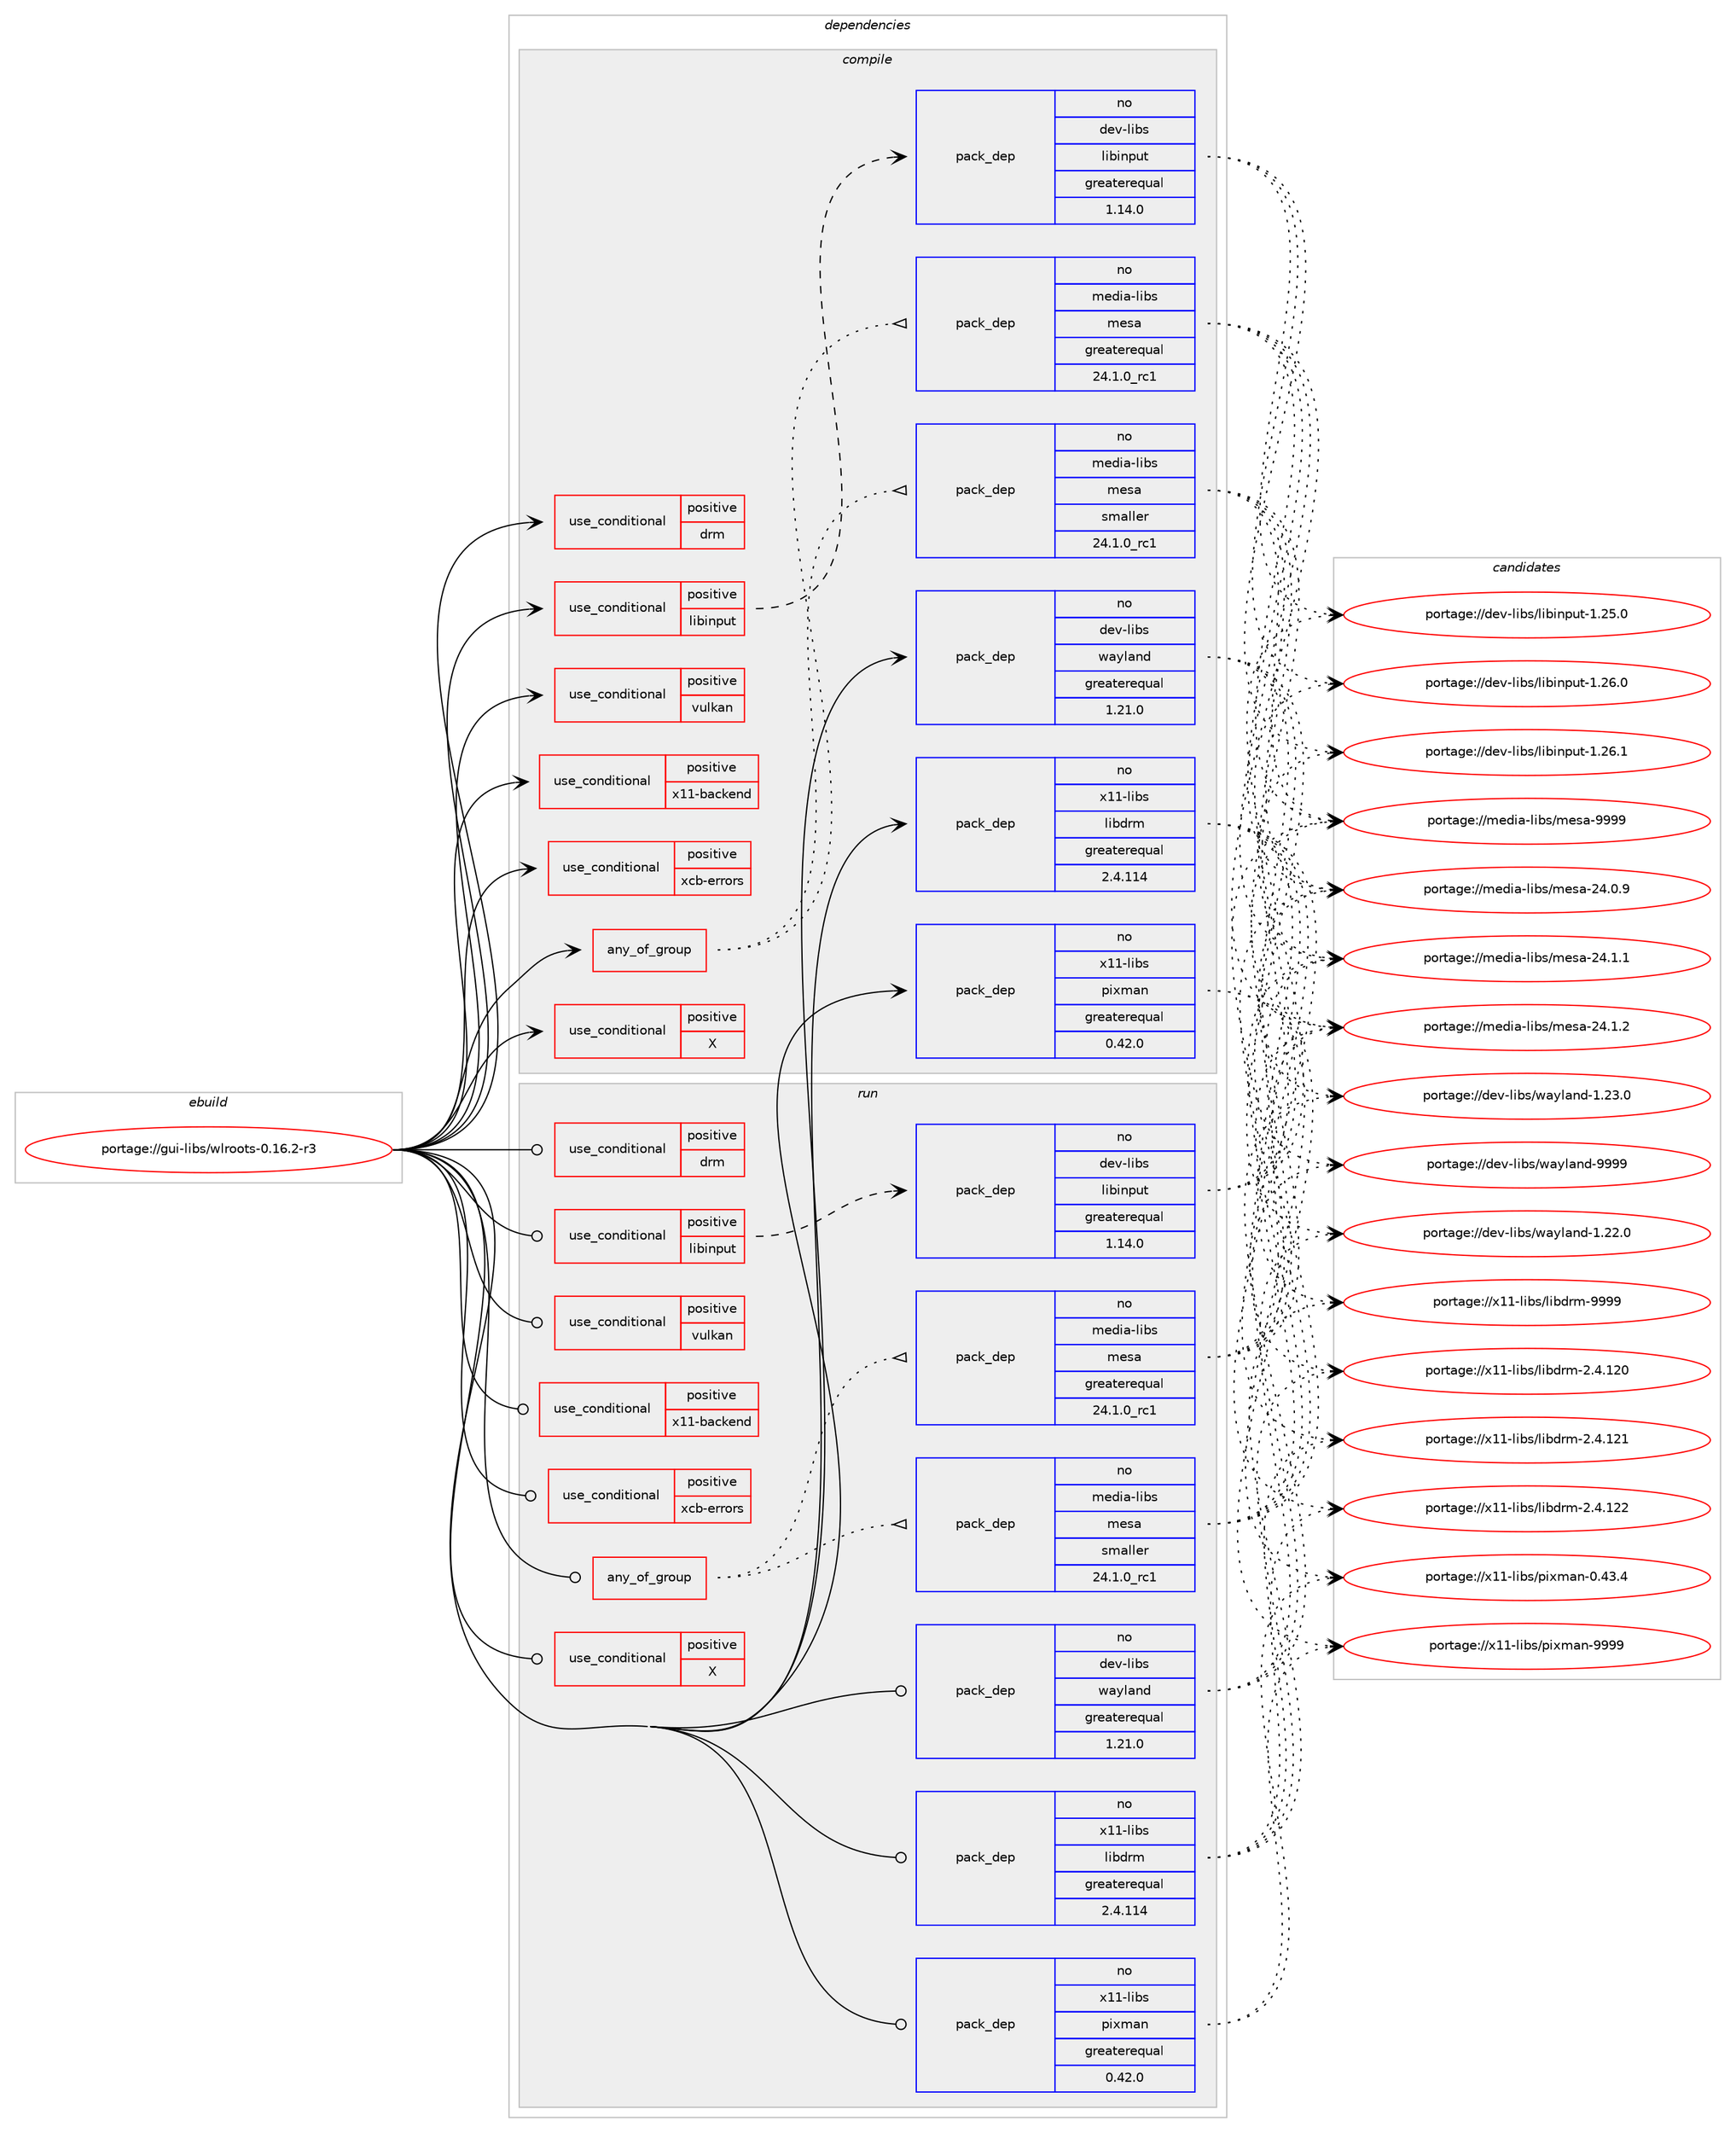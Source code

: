 digraph prolog {

# *************
# Graph options
# *************

newrank=true;
concentrate=true;
compound=true;
graph [rankdir=LR,fontname=Helvetica,fontsize=10,ranksep=1.5];#, ranksep=2.5, nodesep=0.2];
edge  [arrowhead=vee];
node  [fontname=Helvetica,fontsize=10];

# **********
# The ebuild
# **********

subgraph cluster_leftcol {
color=gray;
rank=same;
label=<<i>ebuild</i>>;
id [label="portage://gui-libs/wlroots-0.16.2-r3", color=red, width=4, href="../gui-libs/wlroots-0.16.2-r3.svg"];
}

# ****************
# The dependencies
# ****************

subgraph cluster_midcol {
color=gray;
label=<<i>dependencies</i>>;
subgraph cluster_compile {
fillcolor="#eeeeee";
style=filled;
label=<<i>compile</i>>;
subgraph any1404 {
dependency121624 [label=<<TABLE BORDER="0" CELLBORDER="1" CELLSPACING="0" CELLPADDING="4"><TR><TD CELLPADDING="10">any_of_group</TD></TR></TABLE>>, shape=none, color=red];subgraph pack55003 {
dependency121625 [label=<<TABLE BORDER="0" CELLBORDER="1" CELLSPACING="0" CELLPADDING="4" WIDTH="220"><TR><TD ROWSPAN="6" CELLPADDING="30">pack_dep</TD></TR><TR><TD WIDTH="110">no</TD></TR><TR><TD>media-libs</TD></TR><TR><TD>mesa</TD></TR><TR><TD>greaterequal</TD></TR><TR><TD>24.1.0_rc1</TD></TR></TABLE>>, shape=none, color=blue];
}
dependency121624:e -> dependency121625:w [weight=20,style="dotted",arrowhead="oinv"];
subgraph pack55004 {
dependency121626 [label=<<TABLE BORDER="0" CELLBORDER="1" CELLSPACING="0" CELLPADDING="4" WIDTH="220"><TR><TD ROWSPAN="6" CELLPADDING="30">pack_dep</TD></TR><TR><TD WIDTH="110">no</TD></TR><TR><TD>media-libs</TD></TR><TR><TD>mesa</TD></TR><TR><TD>smaller</TD></TR><TR><TD>24.1.0_rc1</TD></TR></TABLE>>, shape=none, color=blue];
}
dependency121624:e -> dependency121626:w [weight=20,style="dotted",arrowhead="oinv"];
}
id:e -> dependency121624:w [weight=20,style="solid",arrowhead="vee"];
subgraph cond65065 {
dependency121627 [label=<<TABLE BORDER="0" CELLBORDER="1" CELLSPACING="0" CELLPADDING="4"><TR><TD ROWSPAN="3" CELLPADDING="10">use_conditional</TD></TR><TR><TD>positive</TD></TR><TR><TD>X</TD></TR></TABLE>>, shape=none, color=red];
# *** BEGIN UNKNOWN DEPENDENCY TYPE (TODO) ***
# dependency121627 -> package_dependency(portage://gui-libs/wlroots-0.16.2-r3,install,no,x11-base,xwayland,none,[,,],[],[])
# *** END UNKNOWN DEPENDENCY TYPE (TODO) ***

# *** BEGIN UNKNOWN DEPENDENCY TYPE (TODO) ***
# dependency121627 -> package_dependency(portage://gui-libs/wlroots-0.16.2-r3,install,no,x11-libs,libxcb,none,[,,],any_same_slot,[])
# *** END UNKNOWN DEPENDENCY TYPE (TODO) ***

# *** BEGIN UNKNOWN DEPENDENCY TYPE (TODO) ***
# dependency121627 -> package_dependency(portage://gui-libs/wlroots-0.16.2-r3,install,no,x11-libs,xcb-util-wm,none,[,,],[],[])
# *** END UNKNOWN DEPENDENCY TYPE (TODO) ***

}
id:e -> dependency121627:w [weight=20,style="solid",arrowhead="vee"];
subgraph cond65066 {
dependency121628 [label=<<TABLE BORDER="0" CELLBORDER="1" CELLSPACING="0" CELLPADDING="4"><TR><TD ROWSPAN="3" CELLPADDING="10">use_conditional</TD></TR><TR><TD>positive</TD></TR><TR><TD>drm</TD></TR></TABLE>>, shape=none, color=red];
# *** BEGIN UNKNOWN DEPENDENCY TYPE (TODO) ***
# dependency121628 -> package_dependency(portage://gui-libs/wlroots-0.16.2-r3,install,no,sys-apps,hwdata,none,[,,],[],[])
# *** END UNKNOWN DEPENDENCY TYPE (TODO) ***

}
id:e -> dependency121628:w [weight=20,style="solid",arrowhead="vee"];
subgraph cond65067 {
dependency121629 [label=<<TABLE BORDER="0" CELLBORDER="1" CELLSPACING="0" CELLPADDING="4"><TR><TD ROWSPAN="3" CELLPADDING="10">use_conditional</TD></TR><TR><TD>positive</TD></TR><TR><TD>libinput</TD></TR></TABLE>>, shape=none, color=red];
subgraph pack55005 {
dependency121630 [label=<<TABLE BORDER="0" CELLBORDER="1" CELLSPACING="0" CELLPADDING="4" WIDTH="220"><TR><TD ROWSPAN="6" CELLPADDING="30">pack_dep</TD></TR><TR><TD WIDTH="110">no</TD></TR><TR><TD>dev-libs</TD></TR><TR><TD>libinput</TD></TR><TR><TD>greaterequal</TD></TR><TR><TD>1.14.0</TD></TR></TABLE>>, shape=none, color=blue];
}
dependency121629:e -> dependency121630:w [weight=20,style="dashed",arrowhead="vee"];
}
id:e -> dependency121629:w [weight=20,style="solid",arrowhead="vee"];
subgraph cond65068 {
dependency121631 [label=<<TABLE BORDER="0" CELLBORDER="1" CELLSPACING="0" CELLPADDING="4"><TR><TD ROWSPAN="3" CELLPADDING="10">use_conditional</TD></TR><TR><TD>positive</TD></TR><TR><TD>vulkan</TD></TR></TABLE>>, shape=none, color=red];
# *** BEGIN UNKNOWN DEPENDENCY TYPE (TODO) ***
# dependency121631 -> package_dependency(portage://gui-libs/wlroots-0.16.2-r3,install,no,dev-util,glslang,none,[,,],any_same_slot,[])
# *** END UNKNOWN DEPENDENCY TYPE (TODO) ***

# *** BEGIN UNKNOWN DEPENDENCY TYPE (TODO) ***
# dependency121631 -> package_dependency(portage://gui-libs/wlroots-0.16.2-r3,install,no,dev-util,vulkan-headers,none,[,,],[],[])
# *** END UNKNOWN DEPENDENCY TYPE (TODO) ***

# *** BEGIN UNKNOWN DEPENDENCY TYPE (TODO) ***
# dependency121631 -> package_dependency(portage://gui-libs/wlroots-0.16.2-r3,install,no,media-libs,vulkan-loader,none,[,,],[],[])
# *** END UNKNOWN DEPENDENCY TYPE (TODO) ***

}
id:e -> dependency121631:w [weight=20,style="solid",arrowhead="vee"];
subgraph cond65069 {
dependency121632 [label=<<TABLE BORDER="0" CELLBORDER="1" CELLSPACING="0" CELLPADDING="4"><TR><TD ROWSPAN="3" CELLPADDING="10">use_conditional</TD></TR><TR><TD>positive</TD></TR><TR><TD>x11-backend</TD></TR></TABLE>>, shape=none, color=red];
# *** BEGIN UNKNOWN DEPENDENCY TYPE (TODO) ***
# dependency121632 -> package_dependency(portage://gui-libs/wlroots-0.16.2-r3,install,no,x11-libs,libxcb,none,[,,],any_same_slot,[])
# *** END UNKNOWN DEPENDENCY TYPE (TODO) ***

# *** BEGIN UNKNOWN DEPENDENCY TYPE (TODO) ***
# dependency121632 -> package_dependency(portage://gui-libs/wlroots-0.16.2-r3,install,no,x11-libs,xcb-util-renderutil,none,[,,],[],[])
# *** END UNKNOWN DEPENDENCY TYPE (TODO) ***

}
id:e -> dependency121632:w [weight=20,style="solid",arrowhead="vee"];
subgraph cond65070 {
dependency121633 [label=<<TABLE BORDER="0" CELLBORDER="1" CELLSPACING="0" CELLPADDING="4"><TR><TD ROWSPAN="3" CELLPADDING="10">use_conditional</TD></TR><TR><TD>positive</TD></TR><TR><TD>xcb-errors</TD></TR></TABLE>>, shape=none, color=red];
# *** BEGIN UNKNOWN DEPENDENCY TYPE (TODO) ***
# dependency121633 -> package_dependency(portage://gui-libs/wlroots-0.16.2-r3,install,no,x11-libs,xcb-util-errors,none,[,,],[],[])
# *** END UNKNOWN DEPENDENCY TYPE (TODO) ***

}
id:e -> dependency121633:w [weight=20,style="solid",arrowhead="vee"];
subgraph pack55006 {
dependency121634 [label=<<TABLE BORDER="0" CELLBORDER="1" CELLSPACING="0" CELLPADDING="4" WIDTH="220"><TR><TD ROWSPAN="6" CELLPADDING="30">pack_dep</TD></TR><TR><TD WIDTH="110">no</TD></TR><TR><TD>dev-libs</TD></TR><TR><TD>wayland</TD></TR><TR><TD>greaterequal</TD></TR><TR><TD>1.21.0</TD></TR></TABLE>>, shape=none, color=blue];
}
id:e -> dependency121634:w [weight=20,style="solid",arrowhead="vee"];
# *** BEGIN UNKNOWN DEPENDENCY TYPE (TODO) ***
# id -> package_dependency(portage://gui-libs/wlroots-0.16.2-r3,install,no,sys-auth,seatd,none,[,,],any_same_slot,[])
# *** END UNKNOWN DEPENDENCY TYPE (TODO) ***

# *** BEGIN UNKNOWN DEPENDENCY TYPE (TODO) ***
# id -> package_dependency(portage://gui-libs/wlroots-0.16.2-r3,install,no,virtual,libudev,none,[,,],[],[])
# *** END UNKNOWN DEPENDENCY TYPE (TODO) ***

subgraph pack55007 {
dependency121635 [label=<<TABLE BORDER="0" CELLBORDER="1" CELLSPACING="0" CELLPADDING="4" WIDTH="220"><TR><TD ROWSPAN="6" CELLPADDING="30">pack_dep</TD></TR><TR><TD WIDTH="110">no</TD></TR><TR><TD>x11-libs</TD></TR><TR><TD>libdrm</TD></TR><TR><TD>greaterequal</TD></TR><TR><TD>2.4.114</TD></TR></TABLE>>, shape=none, color=blue];
}
id:e -> dependency121635:w [weight=20,style="solid",arrowhead="vee"];
# *** BEGIN UNKNOWN DEPENDENCY TYPE (TODO) ***
# id -> package_dependency(portage://gui-libs/wlroots-0.16.2-r3,install,no,x11-libs,libxkbcommon,none,[,,],[],[])
# *** END UNKNOWN DEPENDENCY TYPE (TODO) ***

subgraph pack55008 {
dependency121636 [label=<<TABLE BORDER="0" CELLBORDER="1" CELLSPACING="0" CELLPADDING="4" WIDTH="220"><TR><TD ROWSPAN="6" CELLPADDING="30">pack_dep</TD></TR><TR><TD WIDTH="110">no</TD></TR><TR><TD>x11-libs</TD></TR><TR><TD>pixman</TD></TR><TR><TD>greaterequal</TD></TR><TR><TD>0.42.0</TD></TR></TABLE>>, shape=none, color=blue];
}
id:e -> dependency121636:w [weight=20,style="solid",arrowhead="vee"];
}
subgraph cluster_compileandrun {
fillcolor="#eeeeee";
style=filled;
label=<<i>compile and run</i>>;
}
subgraph cluster_run {
fillcolor="#eeeeee";
style=filled;
label=<<i>run</i>>;
subgraph any1405 {
dependency121637 [label=<<TABLE BORDER="0" CELLBORDER="1" CELLSPACING="0" CELLPADDING="4"><TR><TD CELLPADDING="10">any_of_group</TD></TR></TABLE>>, shape=none, color=red];subgraph pack55009 {
dependency121638 [label=<<TABLE BORDER="0" CELLBORDER="1" CELLSPACING="0" CELLPADDING="4" WIDTH="220"><TR><TD ROWSPAN="6" CELLPADDING="30">pack_dep</TD></TR><TR><TD WIDTH="110">no</TD></TR><TR><TD>media-libs</TD></TR><TR><TD>mesa</TD></TR><TR><TD>greaterequal</TD></TR><TR><TD>24.1.0_rc1</TD></TR></TABLE>>, shape=none, color=blue];
}
dependency121637:e -> dependency121638:w [weight=20,style="dotted",arrowhead="oinv"];
subgraph pack55010 {
dependency121639 [label=<<TABLE BORDER="0" CELLBORDER="1" CELLSPACING="0" CELLPADDING="4" WIDTH="220"><TR><TD ROWSPAN="6" CELLPADDING="30">pack_dep</TD></TR><TR><TD WIDTH="110">no</TD></TR><TR><TD>media-libs</TD></TR><TR><TD>mesa</TD></TR><TR><TD>smaller</TD></TR><TR><TD>24.1.0_rc1</TD></TR></TABLE>>, shape=none, color=blue];
}
dependency121637:e -> dependency121639:w [weight=20,style="dotted",arrowhead="oinv"];
}
id:e -> dependency121637:w [weight=20,style="solid",arrowhead="odot"];
subgraph cond65071 {
dependency121640 [label=<<TABLE BORDER="0" CELLBORDER="1" CELLSPACING="0" CELLPADDING="4"><TR><TD ROWSPAN="3" CELLPADDING="10">use_conditional</TD></TR><TR><TD>positive</TD></TR><TR><TD>X</TD></TR></TABLE>>, shape=none, color=red];
# *** BEGIN UNKNOWN DEPENDENCY TYPE (TODO) ***
# dependency121640 -> package_dependency(portage://gui-libs/wlroots-0.16.2-r3,run,no,x11-base,xwayland,none,[,,],[],[])
# *** END UNKNOWN DEPENDENCY TYPE (TODO) ***

# *** BEGIN UNKNOWN DEPENDENCY TYPE (TODO) ***
# dependency121640 -> package_dependency(portage://gui-libs/wlroots-0.16.2-r3,run,no,x11-libs,libxcb,none,[,,],any_same_slot,[])
# *** END UNKNOWN DEPENDENCY TYPE (TODO) ***

# *** BEGIN UNKNOWN DEPENDENCY TYPE (TODO) ***
# dependency121640 -> package_dependency(portage://gui-libs/wlroots-0.16.2-r3,run,no,x11-libs,xcb-util-wm,none,[,,],[],[])
# *** END UNKNOWN DEPENDENCY TYPE (TODO) ***

}
id:e -> dependency121640:w [weight=20,style="solid",arrowhead="odot"];
subgraph cond65072 {
dependency121641 [label=<<TABLE BORDER="0" CELLBORDER="1" CELLSPACING="0" CELLPADDING="4"><TR><TD ROWSPAN="3" CELLPADDING="10">use_conditional</TD></TR><TR><TD>positive</TD></TR><TR><TD>drm</TD></TR></TABLE>>, shape=none, color=red];
# *** BEGIN UNKNOWN DEPENDENCY TYPE (TODO) ***
# dependency121641 -> package_dependency(portage://gui-libs/wlroots-0.16.2-r3,run,no,sys-apps,hwdata,none,[,,],[],[])
# *** END UNKNOWN DEPENDENCY TYPE (TODO) ***

}
id:e -> dependency121641:w [weight=20,style="solid",arrowhead="odot"];
subgraph cond65073 {
dependency121642 [label=<<TABLE BORDER="0" CELLBORDER="1" CELLSPACING="0" CELLPADDING="4"><TR><TD ROWSPAN="3" CELLPADDING="10">use_conditional</TD></TR><TR><TD>positive</TD></TR><TR><TD>libinput</TD></TR></TABLE>>, shape=none, color=red];
subgraph pack55011 {
dependency121643 [label=<<TABLE BORDER="0" CELLBORDER="1" CELLSPACING="0" CELLPADDING="4" WIDTH="220"><TR><TD ROWSPAN="6" CELLPADDING="30">pack_dep</TD></TR><TR><TD WIDTH="110">no</TD></TR><TR><TD>dev-libs</TD></TR><TR><TD>libinput</TD></TR><TR><TD>greaterequal</TD></TR><TR><TD>1.14.0</TD></TR></TABLE>>, shape=none, color=blue];
}
dependency121642:e -> dependency121643:w [weight=20,style="dashed",arrowhead="vee"];
}
id:e -> dependency121642:w [weight=20,style="solid",arrowhead="odot"];
subgraph cond65074 {
dependency121644 [label=<<TABLE BORDER="0" CELLBORDER="1" CELLSPACING="0" CELLPADDING="4"><TR><TD ROWSPAN="3" CELLPADDING="10">use_conditional</TD></TR><TR><TD>positive</TD></TR><TR><TD>vulkan</TD></TR></TABLE>>, shape=none, color=red];
# *** BEGIN UNKNOWN DEPENDENCY TYPE (TODO) ***
# dependency121644 -> package_dependency(portage://gui-libs/wlroots-0.16.2-r3,run,no,dev-util,glslang,none,[,,],any_same_slot,[])
# *** END UNKNOWN DEPENDENCY TYPE (TODO) ***

# *** BEGIN UNKNOWN DEPENDENCY TYPE (TODO) ***
# dependency121644 -> package_dependency(portage://gui-libs/wlroots-0.16.2-r3,run,no,dev-util,vulkan-headers,none,[,,],[],[])
# *** END UNKNOWN DEPENDENCY TYPE (TODO) ***

# *** BEGIN UNKNOWN DEPENDENCY TYPE (TODO) ***
# dependency121644 -> package_dependency(portage://gui-libs/wlroots-0.16.2-r3,run,no,media-libs,vulkan-loader,none,[,,],[],[])
# *** END UNKNOWN DEPENDENCY TYPE (TODO) ***

}
id:e -> dependency121644:w [weight=20,style="solid",arrowhead="odot"];
subgraph cond65075 {
dependency121645 [label=<<TABLE BORDER="0" CELLBORDER="1" CELLSPACING="0" CELLPADDING="4"><TR><TD ROWSPAN="3" CELLPADDING="10">use_conditional</TD></TR><TR><TD>positive</TD></TR><TR><TD>x11-backend</TD></TR></TABLE>>, shape=none, color=red];
# *** BEGIN UNKNOWN DEPENDENCY TYPE (TODO) ***
# dependency121645 -> package_dependency(portage://gui-libs/wlroots-0.16.2-r3,run,no,x11-libs,libxcb,none,[,,],any_same_slot,[])
# *** END UNKNOWN DEPENDENCY TYPE (TODO) ***

# *** BEGIN UNKNOWN DEPENDENCY TYPE (TODO) ***
# dependency121645 -> package_dependency(portage://gui-libs/wlroots-0.16.2-r3,run,no,x11-libs,xcb-util-renderutil,none,[,,],[],[])
# *** END UNKNOWN DEPENDENCY TYPE (TODO) ***

}
id:e -> dependency121645:w [weight=20,style="solid",arrowhead="odot"];
subgraph cond65076 {
dependency121646 [label=<<TABLE BORDER="0" CELLBORDER="1" CELLSPACING="0" CELLPADDING="4"><TR><TD ROWSPAN="3" CELLPADDING="10">use_conditional</TD></TR><TR><TD>positive</TD></TR><TR><TD>xcb-errors</TD></TR></TABLE>>, shape=none, color=red];
# *** BEGIN UNKNOWN DEPENDENCY TYPE (TODO) ***
# dependency121646 -> package_dependency(portage://gui-libs/wlroots-0.16.2-r3,run,no,x11-libs,xcb-util-errors,none,[,,],[],[])
# *** END UNKNOWN DEPENDENCY TYPE (TODO) ***

}
id:e -> dependency121646:w [weight=20,style="solid",arrowhead="odot"];
subgraph pack55012 {
dependency121647 [label=<<TABLE BORDER="0" CELLBORDER="1" CELLSPACING="0" CELLPADDING="4" WIDTH="220"><TR><TD ROWSPAN="6" CELLPADDING="30">pack_dep</TD></TR><TR><TD WIDTH="110">no</TD></TR><TR><TD>dev-libs</TD></TR><TR><TD>wayland</TD></TR><TR><TD>greaterequal</TD></TR><TR><TD>1.21.0</TD></TR></TABLE>>, shape=none, color=blue];
}
id:e -> dependency121647:w [weight=20,style="solid",arrowhead="odot"];
# *** BEGIN UNKNOWN DEPENDENCY TYPE (TODO) ***
# id -> package_dependency(portage://gui-libs/wlroots-0.16.2-r3,run,no,sys-auth,seatd,none,[,,],any_same_slot,[])
# *** END UNKNOWN DEPENDENCY TYPE (TODO) ***

# *** BEGIN UNKNOWN DEPENDENCY TYPE (TODO) ***
# id -> package_dependency(portage://gui-libs/wlroots-0.16.2-r3,run,no,virtual,libudev,none,[,,],[],[])
# *** END UNKNOWN DEPENDENCY TYPE (TODO) ***

subgraph pack55013 {
dependency121648 [label=<<TABLE BORDER="0" CELLBORDER="1" CELLSPACING="0" CELLPADDING="4" WIDTH="220"><TR><TD ROWSPAN="6" CELLPADDING="30">pack_dep</TD></TR><TR><TD WIDTH="110">no</TD></TR><TR><TD>x11-libs</TD></TR><TR><TD>libdrm</TD></TR><TR><TD>greaterequal</TD></TR><TR><TD>2.4.114</TD></TR></TABLE>>, shape=none, color=blue];
}
id:e -> dependency121648:w [weight=20,style="solid",arrowhead="odot"];
# *** BEGIN UNKNOWN DEPENDENCY TYPE (TODO) ***
# id -> package_dependency(portage://gui-libs/wlroots-0.16.2-r3,run,no,x11-libs,libxkbcommon,none,[,,],[],[])
# *** END UNKNOWN DEPENDENCY TYPE (TODO) ***

subgraph pack55014 {
dependency121649 [label=<<TABLE BORDER="0" CELLBORDER="1" CELLSPACING="0" CELLPADDING="4" WIDTH="220"><TR><TD ROWSPAN="6" CELLPADDING="30">pack_dep</TD></TR><TR><TD WIDTH="110">no</TD></TR><TR><TD>x11-libs</TD></TR><TR><TD>pixman</TD></TR><TR><TD>greaterequal</TD></TR><TR><TD>0.42.0</TD></TR></TABLE>>, shape=none, color=blue];
}
id:e -> dependency121649:w [weight=20,style="solid",arrowhead="odot"];
}
}

# **************
# The candidates
# **************

subgraph cluster_choices {
rank=same;
color=gray;
label=<<i>candidates</i>>;

subgraph choice55003 {
color=black;
nodesep=1;
choice109101100105974510810598115471091011159745505246484657 [label="portage://media-libs/mesa-24.0.9", color=red, width=4,href="../media-libs/mesa-24.0.9.svg"];
choice109101100105974510810598115471091011159745505246494649 [label="portage://media-libs/mesa-24.1.1", color=red, width=4,href="../media-libs/mesa-24.1.1.svg"];
choice109101100105974510810598115471091011159745505246494650 [label="portage://media-libs/mesa-24.1.2", color=red, width=4,href="../media-libs/mesa-24.1.2.svg"];
choice10910110010597451081059811547109101115974557575757 [label="portage://media-libs/mesa-9999", color=red, width=4,href="../media-libs/mesa-9999.svg"];
dependency121625:e -> choice109101100105974510810598115471091011159745505246484657:w [style=dotted,weight="100"];
dependency121625:e -> choice109101100105974510810598115471091011159745505246494649:w [style=dotted,weight="100"];
dependency121625:e -> choice109101100105974510810598115471091011159745505246494650:w [style=dotted,weight="100"];
dependency121625:e -> choice10910110010597451081059811547109101115974557575757:w [style=dotted,weight="100"];
}
subgraph choice55004 {
color=black;
nodesep=1;
choice109101100105974510810598115471091011159745505246484657 [label="portage://media-libs/mesa-24.0.9", color=red, width=4,href="../media-libs/mesa-24.0.9.svg"];
choice109101100105974510810598115471091011159745505246494649 [label="portage://media-libs/mesa-24.1.1", color=red, width=4,href="../media-libs/mesa-24.1.1.svg"];
choice109101100105974510810598115471091011159745505246494650 [label="portage://media-libs/mesa-24.1.2", color=red, width=4,href="../media-libs/mesa-24.1.2.svg"];
choice10910110010597451081059811547109101115974557575757 [label="portage://media-libs/mesa-9999", color=red, width=4,href="../media-libs/mesa-9999.svg"];
dependency121626:e -> choice109101100105974510810598115471091011159745505246484657:w [style=dotted,weight="100"];
dependency121626:e -> choice109101100105974510810598115471091011159745505246494649:w [style=dotted,weight="100"];
dependency121626:e -> choice109101100105974510810598115471091011159745505246494650:w [style=dotted,weight="100"];
dependency121626:e -> choice10910110010597451081059811547109101115974557575757:w [style=dotted,weight="100"];
}
subgraph choice55005 {
color=black;
nodesep=1;
choice1001011184510810598115471081059810511011211711645494650534648 [label="portage://dev-libs/libinput-1.25.0", color=red, width=4,href="../dev-libs/libinput-1.25.0.svg"];
choice1001011184510810598115471081059810511011211711645494650544648 [label="portage://dev-libs/libinput-1.26.0", color=red, width=4,href="../dev-libs/libinput-1.26.0.svg"];
choice1001011184510810598115471081059810511011211711645494650544649 [label="portage://dev-libs/libinput-1.26.1", color=red, width=4,href="../dev-libs/libinput-1.26.1.svg"];
dependency121630:e -> choice1001011184510810598115471081059810511011211711645494650534648:w [style=dotted,weight="100"];
dependency121630:e -> choice1001011184510810598115471081059810511011211711645494650544648:w [style=dotted,weight="100"];
dependency121630:e -> choice1001011184510810598115471081059810511011211711645494650544649:w [style=dotted,weight="100"];
}
subgraph choice55006 {
color=black;
nodesep=1;
choice100101118451081059811547119971211089711010045494650504648 [label="portage://dev-libs/wayland-1.22.0", color=red, width=4,href="../dev-libs/wayland-1.22.0.svg"];
choice100101118451081059811547119971211089711010045494650514648 [label="portage://dev-libs/wayland-1.23.0", color=red, width=4,href="../dev-libs/wayland-1.23.0.svg"];
choice10010111845108105981154711997121108971101004557575757 [label="portage://dev-libs/wayland-9999", color=red, width=4,href="../dev-libs/wayland-9999.svg"];
dependency121634:e -> choice100101118451081059811547119971211089711010045494650504648:w [style=dotted,weight="100"];
dependency121634:e -> choice100101118451081059811547119971211089711010045494650514648:w [style=dotted,weight="100"];
dependency121634:e -> choice10010111845108105981154711997121108971101004557575757:w [style=dotted,weight="100"];
}
subgraph choice55007 {
color=black;
nodesep=1;
choice1204949451081059811547108105981001141094550465246495048 [label="portage://x11-libs/libdrm-2.4.120", color=red, width=4,href="../x11-libs/libdrm-2.4.120.svg"];
choice1204949451081059811547108105981001141094550465246495049 [label="portage://x11-libs/libdrm-2.4.121", color=red, width=4,href="../x11-libs/libdrm-2.4.121.svg"];
choice1204949451081059811547108105981001141094550465246495050 [label="portage://x11-libs/libdrm-2.4.122", color=red, width=4,href="../x11-libs/libdrm-2.4.122.svg"];
choice1204949451081059811547108105981001141094557575757 [label="portage://x11-libs/libdrm-9999", color=red, width=4,href="../x11-libs/libdrm-9999.svg"];
dependency121635:e -> choice1204949451081059811547108105981001141094550465246495048:w [style=dotted,weight="100"];
dependency121635:e -> choice1204949451081059811547108105981001141094550465246495049:w [style=dotted,weight="100"];
dependency121635:e -> choice1204949451081059811547108105981001141094550465246495050:w [style=dotted,weight="100"];
dependency121635:e -> choice1204949451081059811547108105981001141094557575757:w [style=dotted,weight="100"];
}
subgraph choice55008 {
color=black;
nodesep=1;
choice12049494510810598115471121051201099711045484652514652 [label="portage://x11-libs/pixman-0.43.4", color=red, width=4,href="../x11-libs/pixman-0.43.4.svg"];
choice1204949451081059811547112105120109971104557575757 [label="portage://x11-libs/pixman-9999", color=red, width=4,href="../x11-libs/pixman-9999.svg"];
dependency121636:e -> choice12049494510810598115471121051201099711045484652514652:w [style=dotted,weight="100"];
dependency121636:e -> choice1204949451081059811547112105120109971104557575757:w [style=dotted,weight="100"];
}
subgraph choice55009 {
color=black;
nodesep=1;
choice109101100105974510810598115471091011159745505246484657 [label="portage://media-libs/mesa-24.0.9", color=red, width=4,href="../media-libs/mesa-24.0.9.svg"];
choice109101100105974510810598115471091011159745505246494649 [label="portage://media-libs/mesa-24.1.1", color=red, width=4,href="../media-libs/mesa-24.1.1.svg"];
choice109101100105974510810598115471091011159745505246494650 [label="portage://media-libs/mesa-24.1.2", color=red, width=4,href="../media-libs/mesa-24.1.2.svg"];
choice10910110010597451081059811547109101115974557575757 [label="portage://media-libs/mesa-9999", color=red, width=4,href="../media-libs/mesa-9999.svg"];
dependency121638:e -> choice109101100105974510810598115471091011159745505246484657:w [style=dotted,weight="100"];
dependency121638:e -> choice109101100105974510810598115471091011159745505246494649:w [style=dotted,weight="100"];
dependency121638:e -> choice109101100105974510810598115471091011159745505246494650:w [style=dotted,weight="100"];
dependency121638:e -> choice10910110010597451081059811547109101115974557575757:w [style=dotted,weight="100"];
}
subgraph choice55010 {
color=black;
nodesep=1;
choice109101100105974510810598115471091011159745505246484657 [label="portage://media-libs/mesa-24.0.9", color=red, width=4,href="../media-libs/mesa-24.0.9.svg"];
choice109101100105974510810598115471091011159745505246494649 [label="portage://media-libs/mesa-24.1.1", color=red, width=4,href="../media-libs/mesa-24.1.1.svg"];
choice109101100105974510810598115471091011159745505246494650 [label="portage://media-libs/mesa-24.1.2", color=red, width=4,href="../media-libs/mesa-24.1.2.svg"];
choice10910110010597451081059811547109101115974557575757 [label="portage://media-libs/mesa-9999", color=red, width=4,href="../media-libs/mesa-9999.svg"];
dependency121639:e -> choice109101100105974510810598115471091011159745505246484657:w [style=dotted,weight="100"];
dependency121639:e -> choice109101100105974510810598115471091011159745505246494649:w [style=dotted,weight="100"];
dependency121639:e -> choice109101100105974510810598115471091011159745505246494650:w [style=dotted,weight="100"];
dependency121639:e -> choice10910110010597451081059811547109101115974557575757:w [style=dotted,weight="100"];
}
subgraph choice55011 {
color=black;
nodesep=1;
choice1001011184510810598115471081059810511011211711645494650534648 [label="portage://dev-libs/libinput-1.25.0", color=red, width=4,href="../dev-libs/libinput-1.25.0.svg"];
choice1001011184510810598115471081059810511011211711645494650544648 [label="portage://dev-libs/libinput-1.26.0", color=red, width=4,href="../dev-libs/libinput-1.26.0.svg"];
choice1001011184510810598115471081059810511011211711645494650544649 [label="portage://dev-libs/libinput-1.26.1", color=red, width=4,href="../dev-libs/libinput-1.26.1.svg"];
dependency121643:e -> choice1001011184510810598115471081059810511011211711645494650534648:w [style=dotted,weight="100"];
dependency121643:e -> choice1001011184510810598115471081059810511011211711645494650544648:w [style=dotted,weight="100"];
dependency121643:e -> choice1001011184510810598115471081059810511011211711645494650544649:w [style=dotted,weight="100"];
}
subgraph choice55012 {
color=black;
nodesep=1;
choice100101118451081059811547119971211089711010045494650504648 [label="portage://dev-libs/wayland-1.22.0", color=red, width=4,href="../dev-libs/wayland-1.22.0.svg"];
choice100101118451081059811547119971211089711010045494650514648 [label="portage://dev-libs/wayland-1.23.0", color=red, width=4,href="../dev-libs/wayland-1.23.0.svg"];
choice10010111845108105981154711997121108971101004557575757 [label="portage://dev-libs/wayland-9999", color=red, width=4,href="../dev-libs/wayland-9999.svg"];
dependency121647:e -> choice100101118451081059811547119971211089711010045494650504648:w [style=dotted,weight="100"];
dependency121647:e -> choice100101118451081059811547119971211089711010045494650514648:w [style=dotted,weight="100"];
dependency121647:e -> choice10010111845108105981154711997121108971101004557575757:w [style=dotted,weight="100"];
}
subgraph choice55013 {
color=black;
nodesep=1;
choice1204949451081059811547108105981001141094550465246495048 [label="portage://x11-libs/libdrm-2.4.120", color=red, width=4,href="../x11-libs/libdrm-2.4.120.svg"];
choice1204949451081059811547108105981001141094550465246495049 [label="portage://x11-libs/libdrm-2.4.121", color=red, width=4,href="../x11-libs/libdrm-2.4.121.svg"];
choice1204949451081059811547108105981001141094550465246495050 [label="portage://x11-libs/libdrm-2.4.122", color=red, width=4,href="../x11-libs/libdrm-2.4.122.svg"];
choice1204949451081059811547108105981001141094557575757 [label="portage://x11-libs/libdrm-9999", color=red, width=4,href="../x11-libs/libdrm-9999.svg"];
dependency121648:e -> choice1204949451081059811547108105981001141094550465246495048:w [style=dotted,weight="100"];
dependency121648:e -> choice1204949451081059811547108105981001141094550465246495049:w [style=dotted,weight="100"];
dependency121648:e -> choice1204949451081059811547108105981001141094550465246495050:w [style=dotted,weight="100"];
dependency121648:e -> choice1204949451081059811547108105981001141094557575757:w [style=dotted,weight="100"];
}
subgraph choice55014 {
color=black;
nodesep=1;
choice12049494510810598115471121051201099711045484652514652 [label="portage://x11-libs/pixman-0.43.4", color=red, width=4,href="../x11-libs/pixman-0.43.4.svg"];
choice1204949451081059811547112105120109971104557575757 [label="portage://x11-libs/pixman-9999", color=red, width=4,href="../x11-libs/pixman-9999.svg"];
dependency121649:e -> choice12049494510810598115471121051201099711045484652514652:w [style=dotted,weight="100"];
dependency121649:e -> choice1204949451081059811547112105120109971104557575757:w [style=dotted,weight="100"];
}
}

}
